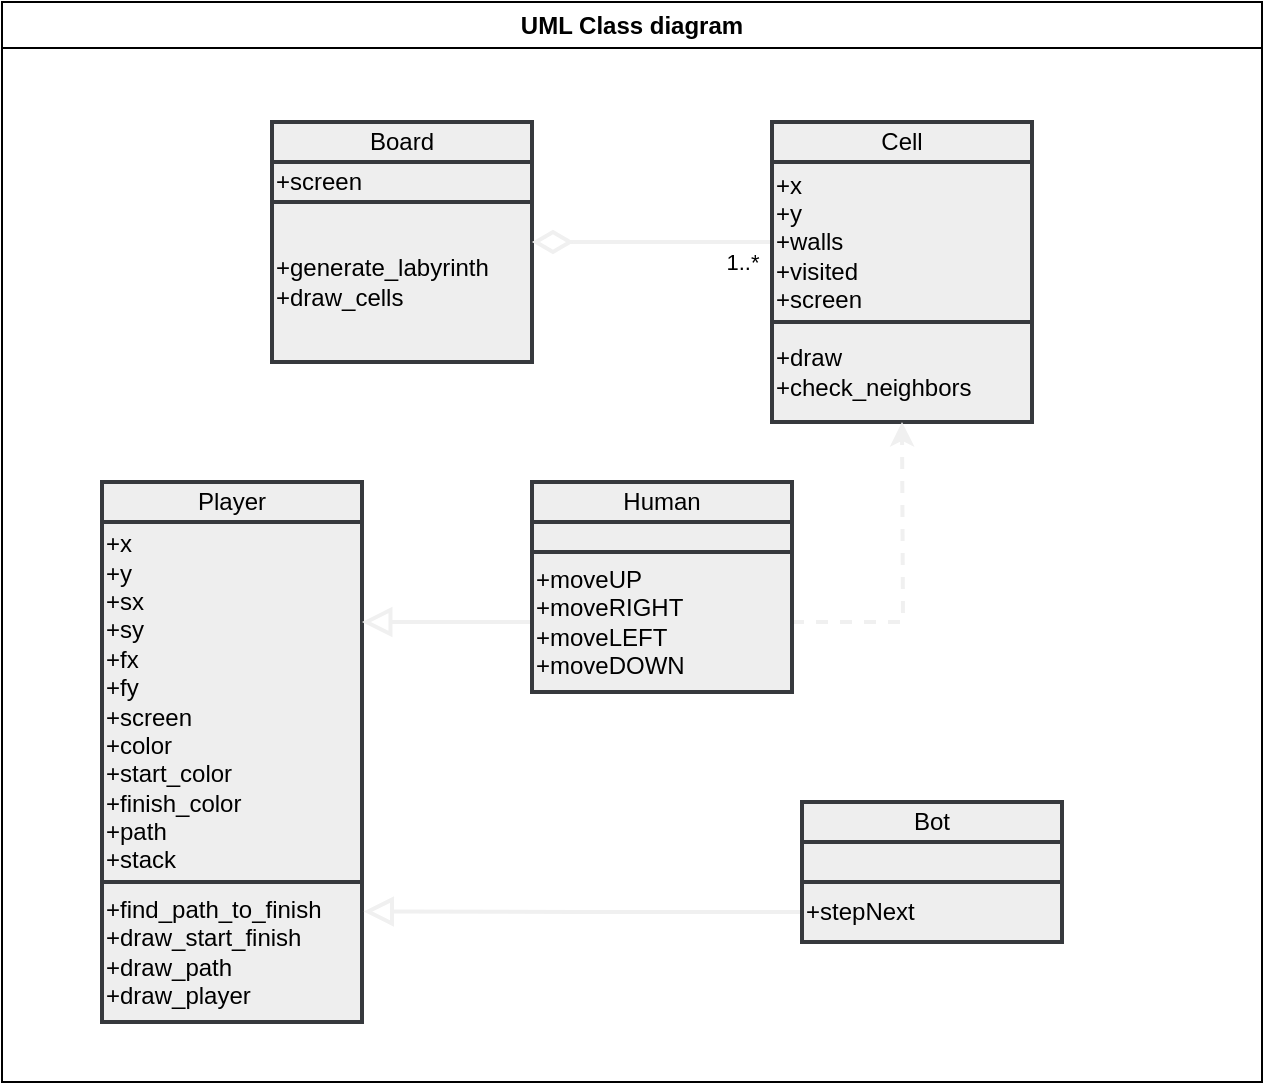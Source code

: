 <mxfile version="21.3.7" type="device">
  <diagram name="Page-1" id="Q59rC71x2KfZ1FHUU3U7">
    <mxGraphModel dx="1195" dy="605" grid="1" gridSize="10" guides="1" tooltips="1" connect="1" arrows="1" fold="1" page="1" pageScale="1" pageWidth="850" pageHeight="1100" math="0" shadow="0">
      <root>
        <mxCell id="0" />
        <mxCell id="1" parent="0" />
        <mxCell id="SH9_Yjjwa7sFVo5rOxp8-14" value="UML Class diagram" style="swimlane;whiteSpace=wrap" vertex="1" parent="1">
          <mxGeometry x="100" y="90" width="630" height="540" as="geometry" />
        </mxCell>
        <mxCell id="SH9_Yjjwa7sFVo5rOxp8-29" value="&lt;div&gt;Board&lt;/div&gt;" style="rounded=0;whiteSpace=wrap;html=1;fillColor=#eeeeee;strokeColor=#36393d;fontColor=#000000;strokeWidth=2;" vertex="1" parent="SH9_Yjjwa7sFVo5rOxp8-14">
          <mxGeometry x="135" y="60" width="130" height="20" as="geometry" />
        </mxCell>
        <mxCell id="SH9_Yjjwa7sFVo5rOxp8-30" value="+screen" style="rounded=0;whiteSpace=wrap;html=1;align=left;fillColor=#eeeeee;strokeColor=#36393d;fontColor=#000000;strokeWidth=2;" vertex="1" parent="SH9_Yjjwa7sFVo5rOxp8-14">
          <mxGeometry x="135" y="80" width="130" height="20" as="geometry" />
        </mxCell>
        <mxCell id="SH9_Yjjwa7sFVo5rOxp8-31" value="&lt;div align=&quot;left&quot;&gt;+generate_labyrinth&lt;/div&gt;&lt;div align=&quot;left&quot;&gt;+draw_cells&lt;br&gt;&lt;/div&gt;" style="rounded=0;whiteSpace=wrap;html=1;align=left;fillColor=#eeeeee;strokeColor=#36393d;fontColor=#000000;strokeWidth=2;" vertex="1" parent="SH9_Yjjwa7sFVo5rOxp8-14">
          <mxGeometry x="135" y="100" width="130" height="80" as="geometry" />
        </mxCell>
        <mxCell id="SH9_Yjjwa7sFVo5rOxp8-32" value="Cell" style="rounded=0;whiteSpace=wrap;html=1;fillColor=#eeeeee;strokeColor=#36393d;fontColor=#000000;strokeWidth=2;" vertex="1" parent="SH9_Yjjwa7sFVo5rOxp8-14">
          <mxGeometry x="385" y="60" width="130" height="20" as="geometry" />
        </mxCell>
        <mxCell id="SH9_Yjjwa7sFVo5rOxp8-49" value="1..*" style="edgeStyle=orthogonalEdgeStyle;rounded=0;orthogonalLoop=1;jettySize=auto;html=1;entryX=1;entryY=0.25;entryDx=0;entryDy=0;endArrow=diamondThin;endFill=0;strokeWidth=2;endSize=15;fillColor=#eeeeee;strokeColor=#F0F0F0;fontColor=#000000;" edge="1" parent="SH9_Yjjwa7sFVo5rOxp8-14" source="SH9_Yjjwa7sFVo5rOxp8-33" target="SH9_Yjjwa7sFVo5rOxp8-31">
          <mxGeometry x="-0.75" y="10" relative="1" as="geometry">
            <mxPoint x="270" y="120" as="targetPoint" />
            <mxPoint as="offset" />
          </mxGeometry>
        </mxCell>
        <mxCell id="SH9_Yjjwa7sFVo5rOxp8-33" value="&lt;div&gt;+x&lt;/div&gt;&lt;div&gt;+y&lt;/div&gt;&lt;div&gt;+walls&lt;br&gt;&lt;/div&gt;&lt;div&gt;+visited&lt;/div&gt;&lt;div&gt;+screen&lt;br&gt;&lt;/div&gt;" style="rounded=0;whiteSpace=wrap;html=1;align=left;fillColor=#eeeeee;strokeColor=#36393d;fontColor=#000000;strokeWidth=2;" vertex="1" parent="SH9_Yjjwa7sFVo5rOxp8-14">
          <mxGeometry x="385" y="80" width="130" height="80" as="geometry" />
        </mxCell>
        <mxCell id="SH9_Yjjwa7sFVo5rOxp8-34" value="&lt;div&gt;+draw&lt;/div&gt;&lt;div&gt;+check_neighbors&lt;br&gt;&lt;/div&gt;" style="rounded=0;whiteSpace=wrap;html=1;align=left;fillColor=#eeeeee;strokeColor=#36393d;fontColor=#000000;strokeWidth=2;" vertex="1" parent="SH9_Yjjwa7sFVo5rOxp8-14">
          <mxGeometry x="385" y="160" width="130" height="50" as="geometry" />
        </mxCell>
        <mxCell id="SH9_Yjjwa7sFVo5rOxp8-35" value="Player" style="rounded=0;whiteSpace=wrap;html=1;fillColor=#eeeeee;strokeColor=#36393d;fontColor=#000000;strokeWidth=2;" vertex="1" parent="SH9_Yjjwa7sFVo5rOxp8-14">
          <mxGeometry x="50" y="240" width="130" height="20" as="geometry" />
        </mxCell>
        <mxCell id="SH9_Yjjwa7sFVo5rOxp8-36" value="&lt;div&gt;+x&lt;/div&gt;&lt;div&gt;+y&lt;/div&gt;&lt;div&gt;+sx&lt;/div&gt;&lt;div&gt;+sy&lt;/div&gt;&lt;div&gt;+fx&lt;/div&gt;&lt;div&gt;+fy&lt;/div&gt;&lt;div&gt;+screen&lt;/div&gt;&lt;div&gt;+color&lt;br&gt;+start_color&lt;br&gt;+finish_color&lt;/div&gt;&lt;div&gt;+path&lt;/div&gt;&lt;div&gt;+stack&lt;br&gt;&lt;/div&gt;" style="rounded=0;whiteSpace=wrap;html=1;align=left;fillColor=#eeeeee;strokeColor=#36393d;fontColor=#000000;strokeWidth=2;" vertex="1" parent="SH9_Yjjwa7sFVo5rOxp8-14">
          <mxGeometry x="50" y="260" width="130" height="180" as="geometry" />
        </mxCell>
        <mxCell id="SH9_Yjjwa7sFVo5rOxp8-37" value="&lt;div&gt;+find_path_to_finish&lt;/div&gt;&lt;div&gt;+draw_start_finish&lt;/div&gt;&lt;div&gt;+draw_path&lt;/div&gt;&lt;div&gt;+draw_player&lt;br&gt;&lt;/div&gt;" style="rounded=0;whiteSpace=wrap;html=1;align=left;fillColor=#eeeeee;strokeColor=#36393d;fontColor=#000000;strokeWidth=2;" vertex="1" parent="SH9_Yjjwa7sFVo5rOxp8-14">
          <mxGeometry x="50" y="440" width="130" height="70" as="geometry" />
        </mxCell>
        <mxCell id="SH9_Yjjwa7sFVo5rOxp8-38" value="Human" style="rounded=0;whiteSpace=wrap;html=1;fillColor=#eeeeee;strokeColor=#36393d;fontColor=#000000;strokeWidth=2;" vertex="1" parent="SH9_Yjjwa7sFVo5rOxp8-14">
          <mxGeometry x="265" y="240" width="130" height="20" as="geometry" />
        </mxCell>
        <mxCell id="SH9_Yjjwa7sFVo5rOxp8-39" value="" style="rounded=0;whiteSpace=wrap;html=1;align=left;fillColor=#eeeeee;strokeColor=#36393d;fontColor=#000000;strokeWidth=2;" vertex="1" parent="SH9_Yjjwa7sFVo5rOxp8-14">
          <mxGeometry x="265" y="260" width="130" height="15" as="geometry" />
        </mxCell>
        <mxCell id="SH9_Yjjwa7sFVo5rOxp8-47" style="edgeStyle=orthogonalEdgeStyle;rounded=0;orthogonalLoop=1;jettySize=auto;html=1;entryX=1;entryY=0.278;entryDx=0;entryDy=0;entryPerimeter=0;strokeWidth=2;endSize=10;endArrow=block;endFill=0;fillColor=#eeeeee;strokeColor=#F0F0F0;fontColor=#000000;" edge="1" parent="SH9_Yjjwa7sFVo5rOxp8-14" source="SH9_Yjjwa7sFVo5rOxp8-40" target="SH9_Yjjwa7sFVo5rOxp8-36">
          <mxGeometry relative="1" as="geometry" />
        </mxCell>
        <mxCell id="SH9_Yjjwa7sFVo5rOxp8-50" style="edgeStyle=orthogonalEdgeStyle;rounded=0;orthogonalLoop=1;jettySize=auto;html=1;dashed=1;fillColor=#eeeeee;strokeColor=#f0f0f0;fontColor=#000000;strokeWidth=2;" edge="1" parent="SH9_Yjjwa7sFVo5rOxp8-14" source="SH9_Yjjwa7sFVo5rOxp8-40">
          <mxGeometry relative="1" as="geometry">
            <mxPoint x="450" y="210" as="targetPoint" />
          </mxGeometry>
        </mxCell>
        <mxCell id="SH9_Yjjwa7sFVo5rOxp8-40" value="+moveUP&lt;br&gt;+moveRIGHT&lt;br&gt;+moveLEFT&lt;br&gt;+moveDOWN" style="rounded=0;whiteSpace=wrap;html=1;align=left;fillColor=#eeeeee;strokeColor=#36393d;fontColor=#000000;strokeWidth=2;" vertex="1" parent="SH9_Yjjwa7sFVo5rOxp8-14">
          <mxGeometry x="265" y="275" width="130" height="70" as="geometry" />
        </mxCell>
        <mxCell id="SH9_Yjjwa7sFVo5rOxp8-51" style="edgeStyle=orthogonalEdgeStyle;rounded=0;orthogonalLoop=1;jettySize=auto;html=1;entryX=0.615;entryY=1.031;entryDx=0;entryDy=0;entryPerimeter=0;dashed=1;fillColor=#eeeeee;strokeColor=#FFFFFF;fontColor=#000000;strokeWidth=2;" edge="1" parent="SH9_Yjjwa7sFVo5rOxp8-14" source="SH9_Yjjwa7sFVo5rOxp8-41" target="SH9_Yjjwa7sFVo5rOxp8-34">
          <mxGeometry relative="1" as="geometry" />
        </mxCell>
        <mxCell id="SH9_Yjjwa7sFVo5rOxp8-41" value="Bot" style="rounded=0;whiteSpace=wrap;html=1;fillColor=#eeeeee;strokeColor=#36393d;fontColor=#000000;strokeWidth=2;" vertex="1" parent="SH9_Yjjwa7sFVo5rOxp8-14">
          <mxGeometry x="400" y="400" width="130" height="20" as="geometry" />
        </mxCell>
        <mxCell id="SH9_Yjjwa7sFVo5rOxp8-42" value="" style="rounded=0;whiteSpace=wrap;html=1;align=left;fillColor=#eeeeee;strokeColor=#36393d;fontColor=#000000;strokeWidth=2;" vertex="1" parent="SH9_Yjjwa7sFVo5rOxp8-14">
          <mxGeometry x="400" y="420" width="130" height="20" as="geometry" />
        </mxCell>
        <mxCell id="SH9_Yjjwa7sFVo5rOxp8-48" style="edgeStyle=orthogonalEdgeStyle;rounded=0;orthogonalLoop=1;jettySize=auto;html=1;entryX=1.006;entryY=0.211;entryDx=0;entryDy=0;endArrow=block;endFill=0;strokeWidth=2;endSize=10;entryPerimeter=0;fillColor=#eeeeee;strokeColor=#f0f0f0;fontColor=#000000;" edge="1" parent="SH9_Yjjwa7sFVo5rOxp8-14" source="SH9_Yjjwa7sFVo5rOxp8-43" target="SH9_Yjjwa7sFVo5rOxp8-37">
          <mxGeometry relative="1" as="geometry" />
        </mxCell>
        <mxCell id="SH9_Yjjwa7sFVo5rOxp8-43" value="+stepNext" style="rounded=0;whiteSpace=wrap;html=1;align=left;fillColor=#eeeeee;strokeColor=#36393d;fontColor=#000000;strokeWidth=2;" vertex="1" parent="SH9_Yjjwa7sFVo5rOxp8-14">
          <mxGeometry x="400" y="440" width="130" height="30" as="geometry" />
        </mxCell>
      </root>
    </mxGraphModel>
  </diagram>
</mxfile>
